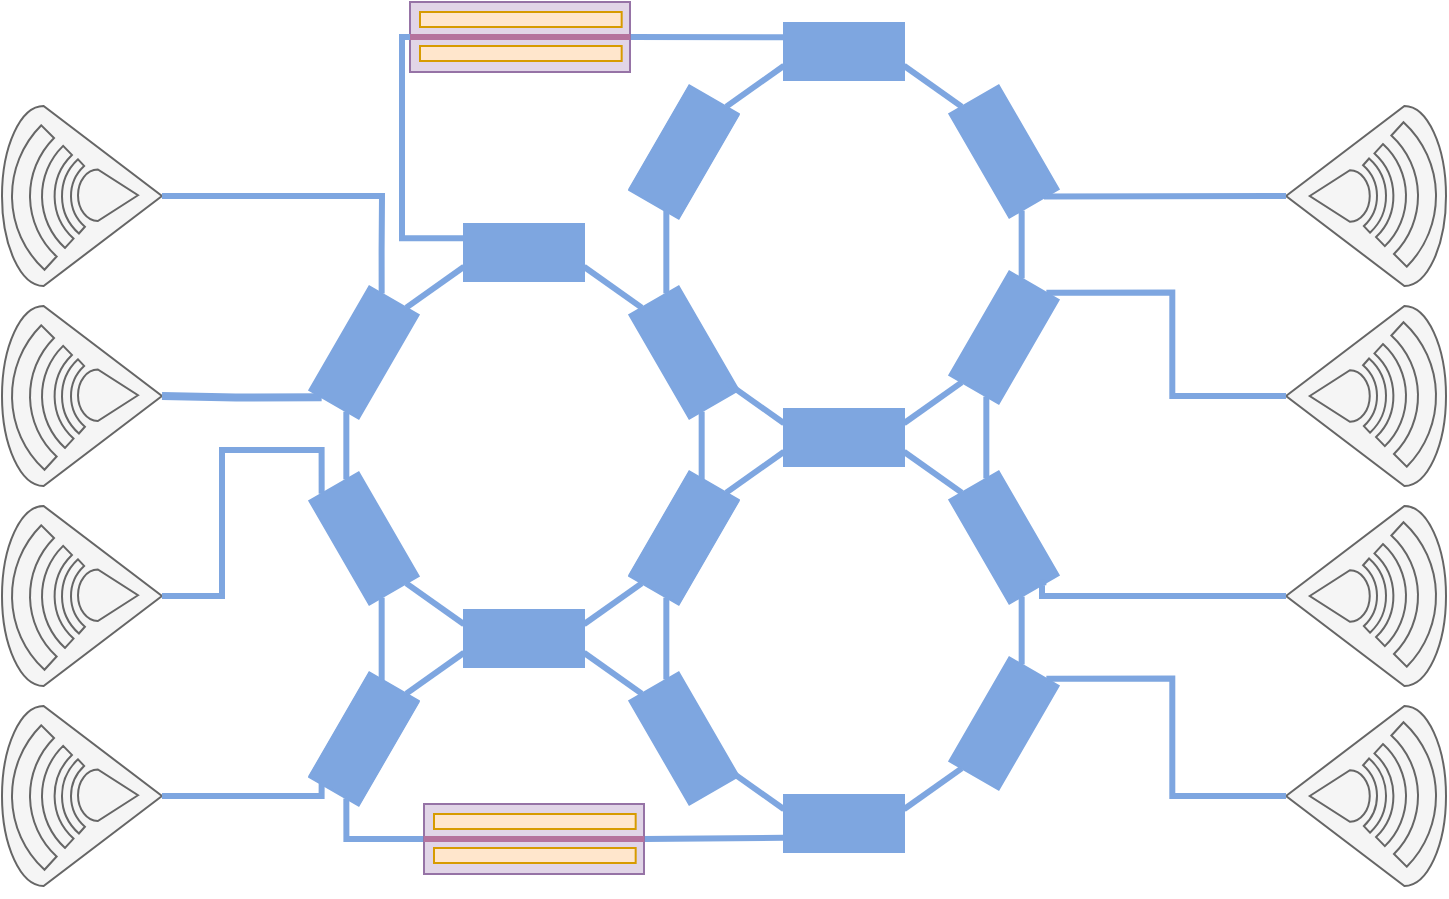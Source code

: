 <mxfile version="21.4.0" type="device">
  <diagram name="Page-1" id="7UbdBPYj06zFRQypQjeq">
    <mxGraphModel dx="1419" dy="819" grid="1" gridSize="10" guides="1" tooltips="1" connect="1" arrows="1" fold="1" page="1" pageScale="1" pageWidth="827" pageHeight="1169" math="0" shadow="0">
      <root>
        <mxCell id="0" />
        <mxCell id="1" parent="0" />
        <mxCell id="pQ2Xcmpo9Xli9fcRxPAJ-2" value="" style="group;movable=1;resizable=1;rotatable=1;deletable=1;editable=1;locked=0;connectable=1;" parent="1" vertex="1" connectable="0">
          <mxGeometry x="210" y="520" width="105" height="200" as="geometry" />
        </mxCell>
        <mxCell id="pQ2Xcmpo9Xli9fcRxPAJ-3" value="" style="verticalLabelPosition=bottom;verticalAlign=top;html=1;shape=mxgraph.basic.cone2;dx=0.5;dy=0.74;rotation=90;fillColor=#f5f5f5;fontColor=#333333;strokeColor=#666666;movable=1;resizable=1;rotatable=1;deletable=1;editable=1;locked=0;connectable=1;" parent="pQ2Xcmpo9Xli9fcRxPAJ-2" vertex="1">
          <mxGeometry x="-5" y="10" width="90" height="80" as="geometry" />
        </mxCell>
        <mxCell id="pQ2Xcmpo9Xli9fcRxPAJ-4" value="" style="verticalLabelPosition=bottom;verticalAlign=top;html=1;shape=mxgraph.basic.partConcEllipse;startAngle=0.618;endAngle=0.875;arcWidth=0.18;fillColor=#f5f5f5;fontColor=#333333;strokeColor=#666666;movable=1;resizable=1;rotatable=1;deletable=1;editable=1;locked=0;connectable=1;" parent="pQ2Xcmpo9Xli9fcRxPAJ-2" vertex="1">
          <mxGeometry x="5" width="100" height="100" as="geometry" />
        </mxCell>
        <mxCell id="pQ2Xcmpo9Xli9fcRxPAJ-5" value="" style="verticalLabelPosition=bottom;verticalAlign=top;html=1;shape=mxgraph.basic.partConcEllipse;startAngle=0.617;endAngle=0.877;arcWidth=0.18;fillColor=#f5f5f5;fontColor=#333333;strokeColor=#666666;movable=1;resizable=1;rotatable=1;deletable=1;editable=1;locked=0;connectable=1;" parent="pQ2Xcmpo9Xli9fcRxPAJ-2" vertex="1">
          <mxGeometry x="20" y="15" width="70" height="70" as="geometry" />
        </mxCell>
        <mxCell id="pQ2Xcmpo9Xli9fcRxPAJ-6" value="" style="verticalLabelPosition=bottom;verticalAlign=top;html=1;shape=mxgraph.basic.partConcEllipse;startAngle=0.615;endAngle=0.881;arcWidth=0.18;fillColor=#f5f5f5;fontColor=#333333;strokeColor=#666666;movable=1;resizable=1;rotatable=1;deletable=1;editable=1;locked=0;connectable=1;" parent="pQ2Xcmpo9Xli9fcRxPAJ-2" vertex="1">
          <mxGeometry x="30" y="25" width="50" height="50" as="geometry" />
        </mxCell>
        <mxCell id="pQ2Xcmpo9Xli9fcRxPAJ-7" value="" style="verticalLabelPosition=bottom;verticalAlign=top;html=1;shape=mxgraph.basic.cone2;dx=0.5;dy=0.67;rotation=90;fillColor=#f5f5f5;fontColor=#333333;strokeColor=#666666;movable=1;resizable=1;rotatable=1;deletable=1;editable=1;locked=0;connectable=1;" parent="pQ2Xcmpo9Xli9fcRxPAJ-2" vertex="1">
          <mxGeometry x="40.13" y="34.62" width="25.75" height="30" as="geometry" />
        </mxCell>
        <mxCell id="pQ2Xcmpo9Xli9fcRxPAJ-8" value="" style="group;movable=1;resizable=1;rotatable=1;deletable=1;editable=1;locked=0;connectable=1;" parent="pQ2Xcmpo9Xli9fcRxPAJ-2" vertex="1" connectable="0">
          <mxGeometry y="100" width="105" height="100" as="geometry" />
        </mxCell>
        <mxCell id="pQ2Xcmpo9Xli9fcRxPAJ-9" value="" style="verticalLabelPosition=bottom;verticalAlign=top;html=1;shape=mxgraph.basic.cone2;dx=0.5;dy=0.74;rotation=90;fillColor=#f5f5f5;fontColor=#333333;strokeColor=#666666;movable=1;resizable=1;rotatable=1;deletable=1;editable=1;locked=0;connectable=1;" parent="pQ2Xcmpo9Xli9fcRxPAJ-8" vertex="1">
          <mxGeometry x="-5" y="10" width="90" height="80" as="geometry" />
        </mxCell>
        <mxCell id="pQ2Xcmpo9Xli9fcRxPAJ-10" value="" style="verticalLabelPosition=bottom;verticalAlign=top;html=1;shape=mxgraph.basic.partConcEllipse;startAngle=0.618;endAngle=0.875;arcWidth=0.18;fillColor=#f5f5f5;fontColor=#333333;strokeColor=#666666;movable=1;resizable=1;rotatable=1;deletable=1;editable=1;locked=0;connectable=1;" parent="pQ2Xcmpo9Xli9fcRxPAJ-8" vertex="1">
          <mxGeometry x="5" width="100" height="100" as="geometry" />
        </mxCell>
        <mxCell id="pQ2Xcmpo9Xli9fcRxPAJ-11" value="" style="verticalLabelPosition=bottom;verticalAlign=top;html=1;shape=mxgraph.basic.partConcEllipse;startAngle=0.617;endAngle=0.877;arcWidth=0.18;fillColor=#f5f5f5;fontColor=#333333;strokeColor=#666666;movable=1;resizable=1;rotatable=1;deletable=1;editable=1;locked=0;connectable=1;" parent="pQ2Xcmpo9Xli9fcRxPAJ-8" vertex="1">
          <mxGeometry x="20" y="15" width="70" height="70" as="geometry" />
        </mxCell>
        <mxCell id="pQ2Xcmpo9Xli9fcRxPAJ-12" value="" style="verticalLabelPosition=bottom;verticalAlign=top;html=1;shape=mxgraph.basic.partConcEllipse;startAngle=0.615;endAngle=0.881;arcWidth=0.18;fillColor=#f5f5f5;fontColor=#333333;strokeColor=#666666;movable=1;resizable=1;rotatable=1;deletable=1;editable=1;locked=0;connectable=1;" parent="pQ2Xcmpo9Xli9fcRxPAJ-8" vertex="1">
          <mxGeometry x="30" y="25" width="50" height="50" as="geometry" />
        </mxCell>
        <mxCell id="pQ2Xcmpo9Xli9fcRxPAJ-13" value="" style="verticalLabelPosition=bottom;verticalAlign=top;html=1;shape=mxgraph.basic.cone2;dx=0.5;dy=0.67;rotation=90;fillColor=#f5f5f5;fontColor=#333333;strokeColor=#666666;movable=1;resizable=1;rotatable=1;deletable=1;editable=1;locked=0;connectable=1;" parent="pQ2Xcmpo9Xli9fcRxPAJ-8" vertex="1">
          <mxGeometry x="40.13" y="34.62" width="25.75" height="30" as="geometry" />
        </mxCell>
        <mxCell id="pQ2Xcmpo9Xli9fcRxPAJ-14" value="" style="group;movable=1;resizable=1;rotatable=1;deletable=1;editable=1;locked=0;connectable=1;" parent="1" vertex="1" connectable="0">
          <mxGeometry x="210" y="720" width="105" height="200" as="geometry" />
        </mxCell>
        <mxCell id="pQ2Xcmpo9Xli9fcRxPAJ-15" value="" style="verticalLabelPosition=bottom;verticalAlign=top;html=1;shape=mxgraph.basic.cone2;dx=0.5;dy=0.74;rotation=90;fillColor=#f5f5f5;fontColor=#333333;strokeColor=#666666;movable=1;resizable=1;rotatable=1;deletable=1;editable=1;locked=0;connectable=1;" parent="pQ2Xcmpo9Xli9fcRxPAJ-14" vertex="1">
          <mxGeometry x="-5" y="10" width="90" height="80" as="geometry" />
        </mxCell>
        <mxCell id="pQ2Xcmpo9Xli9fcRxPAJ-16" value="" style="verticalLabelPosition=bottom;verticalAlign=top;html=1;shape=mxgraph.basic.partConcEllipse;startAngle=0.618;endAngle=0.875;arcWidth=0.18;fillColor=#f5f5f5;fontColor=#333333;strokeColor=#666666;movable=1;resizable=1;rotatable=1;deletable=1;editable=1;locked=0;connectable=1;" parent="pQ2Xcmpo9Xli9fcRxPAJ-14" vertex="1">
          <mxGeometry x="5" width="100" height="100" as="geometry" />
        </mxCell>
        <mxCell id="pQ2Xcmpo9Xli9fcRxPAJ-17" value="" style="verticalLabelPosition=bottom;verticalAlign=top;html=1;shape=mxgraph.basic.partConcEllipse;startAngle=0.617;endAngle=0.877;arcWidth=0.18;fillColor=#f5f5f5;fontColor=#333333;strokeColor=#666666;movable=1;resizable=1;rotatable=1;deletable=1;editable=1;locked=0;connectable=1;" parent="pQ2Xcmpo9Xli9fcRxPAJ-14" vertex="1">
          <mxGeometry x="20" y="15" width="70" height="70" as="geometry" />
        </mxCell>
        <mxCell id="pQ2Xcmpo9Xli9fcRxPAJ-18" value="" style="verticalLabelPosition=bottom;verticalAlign=top;html=1;shape=mxgraph.basic.partConcEllipse;startAngle=0.615;endAngle=0.881;arcWidth=0.18;fillColor=#f5f5f5;fontColor=#333333;strokeColor=#666666;movable=1;resizable=1;rotatable=1;deletable=1;editable=1;locked=0;connectable=1;" parent="pQ2Xcmpo9Xli9fcRxPAJ-14" vertex="1">
          <mxGeometry x="30" y="25" width="50" height="50" as="geometry" />
        </mxCell>
        <mxCell id="pQ2Xcmpo9Xli9fcRxPAJ-19" value="" style="verticalLabelPosition=bottom;verticalAlign=top;html=1;shape=mxgraph.basic.cone2;dx=0.5;dy=0.67;rotation=90;fillColor=#f5f5f5;fontColor=#333333;strokeColor=#666666;movable=1;resizable=1;rotatable=1;deletable=1;editable=1;locked=0;connectable=1;" parent="pQ2Xcmpo9Xli9fcRxPAJ-14" vertex="1">
          <mxGeometry x="40.13" y="34.62" width="25.75" height="30" as="geometry" />
        </mxCell>
        <mxCell id="pQ2Xcmpo9Xli9fcRxPAJ-20" value="" style="group;movable=1;resizable=1;rotatable=1;deletable=1;editable=1;locked=0;connectable=1;" parent="pQ2Xcmpo9Xli9fcRxPAJ-14" vertex="1" connectable="0">
          <mxGeometry y="100" width="105" height="100" as="geometry" />
        </mxCell>
        <mxCell id="pQ2Xcmpo9Xli9fcRxPAJ-21" value="" style="verticalLabelPosition=bottom;verticalAlign=top;html=1;shape=mxgraph.basic.cone2;dx=0.5;dy=0.74;rotation=90;fillColor=#f5f5f5;fontColor=#333333;strokeColor=#666666;movable=1;resizable=1;rotatable=1;deletable=1;editable=1;locked=0;connectable=1;" parent="pQ2Xcmpo9Xli9fcRxPAJ-20" vertex="1">
          <mxGeometry x="-5" y="10" width="90" height="80" as="geometry" />
        </mxCell>
        <mxCell id="pQ2Xcmpo9Xli9fcRxPAJ-22" value="" style="verticalLabelPosition=bottom;verticalAlign=top;html=1;shape=mxgraph.basic.partConcEllipse;startAngle=0.618;endAngle=0.875;arcWidth=0.18;fillColor=#f5f5f5;fontColor=#333333;strokeColor=#666666;movable=1;resizable=1;rotatable=1;deletable=1;editable=1;locked=0;connectable=1;" parent="pQ2Xcmpo9Xli9fcRxPAJ-20" vertex="1">
          <mxGeometry x="5" width="100" height="100" as="geometry" />
        </mxCell>
        <mxCell id="pQ2Xcmpo9Xli9fcRxPAJ-23" value="" style="verticalLabelPosition=bottom;verticalAlign=top;html=1;shape=mxgraph.basic.partConcEllipse;startAngle=0.617;endAngle=0.877;arcWidth=0.18;fillColor=#f5f5f5;fontColor=#333333;strokeColor=#666666;movable=1;resizable=1;rotatable=1;deletable=1;editable=1;locked=0;connectable=1;" parent="pQ2Xcmpo9Xli9fcRxPAJ-20" vertex="1">
          <mxGeometry x="20" y="15" width="70" height="70" as="geometry" />
        </mxCell>
        <mxCell id="pQ2Xcmpo9Xli9fcRxPAJ-24" value="" style="verticalLabelPosition=bottom;verticalAlign=top;html=1;shape=mxgraph.basic.partConcEllipse;startAngle=0.615;endAngle=0.881;arcWidth=0.18;fillColor=#f5f5f5;fontColor=#333333;strokeColor=#666666;movable=1;resizable=1;rotatable=1;deletable=1;editable=1;locked=0;connectable=1;" parent="pQ2Xcmpo9Xli9fcRxPAJ-20" vertex="1">
          <mxGeometry x="30" y="25" width="50" height="50" as="geometry" />
        </mxCell>
        <mxCell id="pQ2Xcmpo9Xli9fcRxPAJ-25" value="" style="verticalLabelPosition=bottom;verticalAlign=top;html=1;shape=mxgraph.basic.cone2;dx=0.5;dy=0.67;rotation=90;fillColor=#f5f5f5;fontColor=#333333;strokeColor=#666666;movable=1;resizable=1;rotatable=1;deletable=1;editable=1;locked=0;connectable=1;" parent="pQ2Xcmpo9Xli9fcRxPAJ-20" vertex="1">
          <mxGeometry x="40.13" y="34.62" width="25.75" height="30" as="geometry" />
        </mxCell>
        <mxCell id="pQ2Xcmpo9Xli9fcRxPAJ-38" value="" style="group;movable=1;resizable=1;rotatable=1;deletable=1;editable=1;locked=0;connectable=1;rotation=-180;" parent="1" vertex="1" connectable="0">
          <mxGeometry x="827" y="520" width="105" height="200" as="geometry" />
        </mxCell>
        <mxCell id="pQ2Xcmpo9Xli9fcRxPAJ-39" value="" style="verticalLabelPosition=bottom;verticalAlign=top;html=1;shape=mxgraph.basic.cone2;dx=0.5;dy=0.74;rotation=-90;fillColor=#f5f5f5;fontColor=#333333;strokeColor=#666666;movable=1;resizable=1;rotatable=1;deletable=1;editable=1;locked=0;connectable=1;" parent="pQ2Xcmpo9Xli9fcRxPAJ-38" vertex="1">
          <mxGeometry x="20" y="110" width="90" height="80" as="geometry" />
        </mxCell>
        <mxCell id="pQ2Xcmpo9Xli9fcRxPAJ-40" value="" style="verticalLabelPosition=bottom;verticalAlign=top;html=1;shape=mxgraph.basic.partConcEllipse;startAngle=0.618;endAngle=0.875;arcWidth=0.18;fillColor=#f5f5f5;fontColor=#333333;strokeColor=#666666;movable=1;resizable=1;rotatable=1;deletable=1;editable=1;locked=0;connectable=1;rotation=-180;" parent="pQ2Xcmpo9Xli9fcRxPAJ-38" vertex="1">
          <mxGeometry y="100" width="100" height="100" as="geometry" />
        </mxCell>
        <mxCell id="pQ2Xcmpo9Xli9fcRxPAJ-41" value="" style="verticalLabelPosition=bottom;verticalAlign=top;html=1;shape=mxgraph.basic.partConcEllipse;startAngle=0.617;endAngle=0.877;arcWidth=0.18;fillColor=#f5f5f5;fontColor=#333333;strokeColor=#666666;movable=1;resizable=1;rotatable=1;deletable=1;editable=1;locked=0;connectable=1;rotation=-180;" parent="pQ2Xcmpo9Xli9fcRxPAJ-38" vertex="1">
          <mxGeometry x="15" y="115" width="70" height="70" as="geometry" />
        </mxCell>
        <mxCell id="pQ2Xcmpo9Xli9fcRxPAJ-42" value="" style="verticalLabelPosition=bottom;verticalAlign=top;html=1;shape=mxgraph.basic.partConcEllipse;startAngle=0.615;endAngle=0.881;arcWidth=0.18;fillColor=#f5f5f5;fontColor=#333333;strokeColor=#666666;movable=1;resizable=1;rotatable=1;deletable=1;editable=1;locked=0;connectable=1;rotation=-180;" parent="pQ2Xcmpo9Xli9fcRxPAJ-38" vertex="1">
          <mxGeometry x="25" y="125" width="50" height="50" as="geometry" />
        </mxCell>
        <mxCell id="pQ2Xcmpo9Xli9fcRxPAJ-43" value="" style="verticalLabelPosition=bottom;verticalAlign=top;html=1;shape=mxgraph.basic.cone2;dx=0.5;dy=0.67;rotation=-90;fillColor=#f5f5f5;fontColor=#333333;strokeColor=#666666;movable=1;resizable=1;rotatable=1;deletable=1;editable=1;locked=0;connectable=1;" parent="pQ2Xcmpo9Xli9fcRxPAJ-38" vertex="1">
          <mxGeometry x="39" y="135" width="25.75" height="30" as="geometry" />
        </mxCell>
        <mxCell id="pQ2Xcmpo9Xli9fcRxPAJ-44" value="" style="group;movable=1;resizable=1;rotatable=1;deletable=1;editable=1;locked=0;connectable=1;rotation=-180;" parent="pQ2Xcmpo9Xli9fcRxPAJ-38" vertex="1" connectable="0">
          <mxGeometry width="105" height="100" as="geometry" />
        </mxCell>
        <mxCell id="pQ2Xcmpo9Xli9fcRxPAJ-45" value="" style="verticalLabelPosition=bottom;verticalAlign=top;html=1;shape=mxgraph.basic.cone2;dx=0.5;dy=0.74;rotation=-90;fillColor=#f5f5f5;fontColor=#333333;strokeColor=#666666;movable=1;resizable=1;rotatable=1;deletable=1;editable=1;locked=0;connectable=1;" parent="pQ2Xcmpo9Xli9fcRxPAJ-44" vertex="1">
          <mxGeometry x="20" y="10" width="90" height="80" as="geometry" />
        </mxCell>
        <mxCell id="pQ2Xcmpo9Xli9fcRxPAJ-46" value="" style="verticalLabelPosition=bottom;verticalAlign=top;html=1;shape=mxgraph.basic.partConcEllipse;startAngle=0.618;endAngle=0.875;arcWidth=0.18;fillColor=#f5f5f5;fontColor=#333333;strokeColor=#666666;movable=1;resizable=1;rotatable=1;deletable=1;editable=1;locked=0;connectable=1;rotation=-180;" parent="pQ2Xcmpo9Xli9fcRxPAJ-44" vertex="1">
          <mxGeometry width="100" height="100" as="geometry" />
        </mxCell>
        <mxCell id="pQ2Xcmpo9Xli9fcRxPAJ-47" value="" style="verticalLabelPosition=bottom;verticalAlign=top;html=1;shape=mxgraph.basic.partConcEllipse;startAngle=0.617;endAngle=0.877;arcWidth=0.18;fillColor=#f5f5f5;fontColor=#333333;strokeColor=#666666;movable=1;resizable=1;rotatable=1;deletable=1;editable=1;locked=0;connectable=1;rotation=-180;" parent="pQ2Xcmpo9Xli9fcRxPAJ-44" vertex="1">
          <mxGeometry x="15" y="15" width="70" height="70" as="geometry" />
        </mxCell>
        <mxCell id="pQ2Xcmpo9Xli9fcRxPAJ-48" value="" style="verticalLabelPosition=bottom;verticalAlign=top;html=1;shape=mxgraph.basic.partConcEllipse;startAngle=0.615;endAngle=0.881;arcWidth=0.18;fillColor=#f5f5f5;fontColor=#333333;strokeColor=#666666;movable=1;resizable=1;rotatable=1;deletable=1;editable=1;locked=0;connectable=1;rotation=-180;" parent="pQ2Xcmpo9Xli9fcRxPAJ-44" vertex="1">
          <mxGeometry x="25" y="25" width="50" height="50" as="geometry" />
        </mxCell>
        <mxCell id="pQ2Xcmpo9Xli9fcRxPAJ-49" value="" style="verticalLabelPosition=bottom;verticalAlign=top;html=1;shape=mxgraph.basic.cone2;dx=0.5;dy=0.67;rotation=-90;fillColor=#f5f5f5;fontColor=#333333;strokeColor=#666666;movable=1;resizable=1;rotatable=1;deletable=1;editable=1;locked=0;connectable=1;" parent="pQ2Xcmpo9Xli9fcRxPAJ-44" vertex="1">
          <mxGeometry x="39" y="35" width="25.75" height="30" as="geometry" />
        </mxCell>
        <mxCell id="pQ2Xcmpo9Xli9fcRxPAJ-50" value="" style="group;movable=1;resizable=1;rotatable=1;deletable=1;editable=1;locked=0;connectable=1;rotation=-180;" parent="1" vertex="1" connectable="0">
          <mxGeometry x="827" y="720" width="105" height="200" as="geometry" />
        </mxCell>
        <mxCell id="pQ2Xcmpo9Xli9fcRxPAJ-51" value="" style="verticalLabelPosition=bottom;verticalAlign=top;html=1;shape=mxgraph.basic.cone2;dx=0.5;dy=0.74;rotation=-90;fillColor=#f5f5f5;fontColor=#333333;strokeColor=#666666;movable=1;resizable=1;rotatable=1;deletable=1;editable=1;locked=0;connectable=1;" parent="pQ2Xcmpo9Xli9fcRxPAJ-50" vertex="1">
          <mxGeometry x="20" y="110" width="90" height="80" as="geometry" />
        </mxCell>
        <mxCell id="pQ2Xcmpo9Xli9fcRxPAJ-52" value="" style="verticalLabelPosition=bottom;verticalAlign=top;html=1;shape=mxgraph.basic.partConcEllipse;startAngle=0.618;endAngle=0.875;arcWidth=0.18;fillColor=#f5f5f5;fontColor=#333333;strokeColor=#666666;movable=1;resizable=1;rotatable=1;deletable=1;editable=1;locked=0;connectable=1;rotation=-180;" parent="pQ2Xcmpo9Xli9fcRxPAJ-50" vertex="1">
          <mxGeometry y="100" width="100" height="100" as="geometry" />
        </mxCell>
        <mxCell id="pQ2Xcmpo9Xli9fcRxPAJ-53" value="" style="verticalLabelPosition=bottom;verticalAlign=top;html=1;shape=mxgraph.basic.partConcEllipse;startAngle=0.617;endAngle=0.877;arcWidth=0.18;fillColor=#f5f5f5;fontColor=#333333;strokeColor=#666666;movable=1;resizable=1;rotatable=1;deletable=1;editable=1;locked=0;connectable=1;rotation=-180;" parent="pQ2Xcmpo9Xli9fcRxPAJ-50" vertex="1">
          <mxGeometry x="15" y="115" width="70" height="70" as="geometry" />
        </mxCell>
        <mxCell id="pQ2Xcmpo9Xli9fcRxPAJ-54" value="" style="verticalLabelPosition=bottom;verticalAlign=top;html=1;shape=mxgraph.basic.partConcEllipse;startAngle=0.615;endAngle=0.881;arcWidth=0.18;fillColor=#f5f5f5;fontColor=#333333;strokeColor=#666666;movable=1;resizable=1;rotatable=1;deletable=1;editable=1;locked=0;connectable=1;rotation=-180;" parent="pQ2Xcmpo9Xli9fcRxPAJ-50" vertex="1">
          <mxGeometry x="25" y="125" width="50" height="50" as="geometry" />
        </mxCell>
        <mxCell id="pQ2Xcmpo9Xli9fcRxPAJ-55" value="" style="verticalLabelPosition=bottom;verticalAlign=top;html=1;shape=mxgraph.basic.cone2;dx=0.5;dy=0.67;rotation=-90;fillColor=#f5f5f5;fontColor=#333333;strokeColor=#666666;movable=1;resizable=1;rotatable=1;deletable=1;editable=1;locked=0;connectable=1;" parent="pQ2Xcmpo9Xli9fcRxPAJ-50" vertex="1">
          <mxGeometry x="39" y="135" width="25.75" height="30" as="geometry" />
        </mxCell>
        <mxCell id="pQ2Xcmpo9Xli9fcRxPAJ-56" value="" style="group;movable=1;resizable=1;rotatable=1;deletable=1;editable=1;locked=0;connectable=1;rotation=-180;" parent="pQ2Xcmpo9Xli9fcRxPAJ-50" vertex="1" connectable="0">
          <mxGeometry width="105" height="100" as="geometry" />
        </mxCell>
        <mxCell id="pQ2Xcmpo9Xli9fcRxPAJ-57" value="" style="verticalLabelPosition=bottom;verticalAlign=top;html=1;shape=mxgraph.basic.cone2;dx=0.5;dy=0.74;rotation=-90;fillColor=#f5f5f5;fontColor=#333333;strokeColor=#666666;movable=1;resizable=1;rotatable=1;deletable=1;editable=1;locked=0;connectable=1;" parent="pQ2Xcmpo9Xli9fcRxPAJ-56" vertex="1">
          <mxGeometry x="20" y="10" width="90" height="80" as="geometry" />
        </mxCell>
        <mxCell id="pQ2Xcmpo9Xli9fcRxPAJ-58" value="" style="verticalLabelPosition=bottom;verticalAlign=top;html=1;shape=mxgraph.basic.partConcEllipse;startAngle=0.618;endAngle=0.875;arcWidth=0.18;fillColor=#f5f5f5;fontColor=#333333;strokeColor=#666666;movable=1;resizable=1;rotatable=1;deletable=1;editable=1;locked=0;connectable=1;rotation=-180;" parent="pQ2Xcmpo9Xli9fcRxPAJ-56" vertex="1">
          <mxGeometry width="100" height="100" as="geometry" />
        </mxCell>
        <mxCell id="pQ2Xcmpo9Xli9fcRxPAJ-59" value="" style="verticalLabelPosition=bottom;verticalAlign=top;html=1;shape=mxgraph.basic.partConcEllipse;startAngle=0.617;endAngle=0.877;arcWidth=0.18;fillColor=#f5f5f5;fontColor=#333333;strokeColor=#666666;movable=1;resizable=1;rotatable=1;deletable=1;editable=1;locked=0;connectable=1;rotation=-180;" parent="pQ2Xcmpo9Xli9fcRxPAJ-56" vertex="1">
          <mxGeometry x="15" y="15" width="70" height="70" as="geometry" />
        </mxCell>
        <mxCell id="pQ2Xcmpo9Xli9fcRxPAJ-60" value="" style="verticalLabelPosition=bottom;verticalAlign=top;html=1;shape=mxgraph.basic.partConcEllipse;startAngle=0.615;endAngle=0.881;arcWidth=0.18;fillColor=#f5f5f5;fontColor=#333333;strokeColor=#666666;movable=1;resizable=1;rotatable=1;deletable=1;editable=1;locked=0;connectable=1;rotation=-180;" parent="pQ2Xcmpo9Xli9fcRxPAJ-56" vertex="1">
          <mxGeometry x="25" y="25" width="50" height="50" as="geometry" />
        </mxCell>
        <mxCell id="pQ2Xcmpo9Xli9fcRxPAJ-61" value="" style="verticalLabelPosition=bottom;verticalAlign=top;html=1;shape=mxgraph.basic.cone2;dx=0.5;dy=0.67;rotation=-90;fillColor=#f5f5f5;fontColor=#333333;strokeColor=#666666;movable=1;resizable=1;rotatable=1;deletable=1;editable=1;locked=0;connectable=1;" parent="pQ2Xcmpo9Xli9fcRxPAJ-56" vertex="1">
          <mxGeometry x="39" y="35" width="25.75" height="30" as="geometry" />
        </mxCell>
        <mxCell id="OwuYxfIfj9mXfRf48xYH-14" style="edgeStyle=none;shape=connector;rounded=0;orthogonalLoop=1;jettySize=auto;html=1;exitX=1;exitY=0.75;exitDx=0;exitDy=0;entryX=1;entryY=0.25;entryDx=0;entryDy=0;labelBackgroundColor=default;strokeColor=#7EA6E0;strokeWidth=3;fontFamily=Helvetica;fontSize=11;fontColor=default;endArrow=none;endFill=0;" parent="1" source="pQ2Xcmpo9Xli9fcRxPAJ-62" target="OwuYxfIfj9mXfRf48xYH-2" edge="1">
          <mxGeometry relative="1" as="geometry" />
        </mxCell>
        <mxCell id="pQ2Xcmpo9Xli9fcRxPAJ-62" value="" style="rounded=0;whiteSpace=wrap;html=1;fillColor=#7EA6E0;strokeColor=#7EA6E0;movable=1;resizable=1;rotatable=1;deletable=1;editable=1;locked=0;connectable=1;rotation=60;" parent="1" vertex="1">
          <mxGeometry x="521" y="634" width="60" height="28.5" as="geometry" />
        </mxCell>
        <mxCell id="OwuYxfIfj9mXfRf48xYH-12" style="edgeStyle=none;shape=connector;rounded=0;orthogonalLoop=1;jettySize=auto;html=1;exitX=1;exitY=0.25;exitDx=0;exitDy=0;entryX=0;entryY=0.25;entryDx=0;entryDy=0;labelBackgroundColor=default;strokeColor=#7EA6E0;strokeWidth=3;fontFamily=Helvetica;fontSize=11;fontColor=default;endArrow=none;endFill=0;" parent="1" source="OwuYxfIfj9mXfRf48xYH-1" target="OwuYxfIfj9mXfRf48xYH-4" edge="1">
          <mxGeometry relative="1" as="geometry" />
        </mxCell>
        <mxCell id="OwuYxfIfj9mXfRf48xYH-70" style="edgeStyle=orthogonalEdgeStyle;shape=connector;rounded=0;orthogonalLoop=1;jettySize=auto;html=1;exitX=0;exitY=0.75;exitDx=0;exitDy=0;entryX=0;entryY=0;entryDx=45;entryDy=0;entryPerimeter=0;labelBackgroundColor=default;strokeColor=#7EA6E0;strokeWidth=3;fontFamily=Helvetica;fontSize=11;fontColor=default;endArrow=none;endFill=0;" parent="1" source="OwuYxfIfj9mXfRf48xYH-1" target="pQ2Xcmpo9Xli9fcRxPAJ-15" edge="1">
          <mxGeometry relative="1" as="geometry">
            <Array as="points">
              <mxPoint x="320" y="697" />
              <mxPoint x="320" y="770" />
            </Array>
          </mxGeometry>
        </mxCell>
        <mxCell id="OwuYxfIfj9mXfRf48xYH-1" value="" style="rounded=0;whiteSpace=wrap;html=1;fillColor=#7EA6E0;strokeColor=#7EA6E0;movable=1;resizable=1;rotatable=1;deletable=1;editable=1;locked=0;connectable=1;rotation=60;" parent="1" vertex="1">
          <mxGeometry x="361" y="727" width="60" height="28.5" as="geometry" />
        </mxCell>
        <mxCell id="OwuYxfIfj9mXfRf48xYH-13" style="edgeStyle=none;shape=connector;rounded=0;orthogonalLoop=1;jettySize=auto;html=1;exitX=0;exitY=0.25;exitDx=0;exitDy=0;entryX=1;entryY=0.25;entryDx=0;entryDy=0;labelBackgroundColor=default;strokeColor=#7EA6E0;strokeWidth=3;fontFamily=Helvetica;fontSize=11;fontColor=default;endArrow=none;endFill=0;" parent="1" source="OwuYxfIfj9mXfRf48xYH-2" target="OwuYxfIfj9mXfRf48xYH-4" edge="1">
          <mxGeometry relative="1" as="geometry" />
        </mxCell>
        <mxCell id="OwuYxfIfj9mXfRf48xYH-2" value="" style="rounded=0;whiteSpace=wrap;html=1;fillColor=#7EA6E0;strokeColor=#7EA6E0;movable=1;resizable=1;rotatable=1;deletable=1;editable=1;locked=0;connectable=1;rotation=-60;" parent="1" vertex="1">
          <mxGeometry x="521" y="727" width="60" height="28.5" as="geometry" />
        </mxCell>
        <mxCell id="OwuYxfIfj9mXfRf48xYH-8" style="rounded=0;orthogonalLoop=1;jettySize=auto;html=1;exitX=0;exitY=0.75;exitDx=0;exitDy=0;entryX=1;entryY=0.75;entryDx=0;entryDy=0;strokeColor=#7EA6E0;strokeWidth=3;endArrow=none;endFill=0;" parent="1" source="OwuYxfIfj9mXfRf48xYH-3" target="OwuYxfIfj9mXfRf48xYH-7" edge="1">
          <mxGeometry relative="1" as="geometry" />
        </mxCell>
        <mxCell id="OwuYxfIfj9mXfRf48xYH-10" style="edgeStyle=none;shape=connector;rounded=0;orthogonalLoop=1;jettySize=auto;html=1;exitX=1;exitY=0.75;exitDx=0;exitDy=0;entryX=0;entryY=0.75;entryDx=0;entryDy=0;labelBackgroundColor=default;strokeColor=#7EA6E0;strokeWidth=3;fontFamily=Helvetica;fontSize=11;fontColor=default;endArrow=none;endFill=0;" parent="1" source="OwuYxfIfj9mXfRf48xYH-3" target="pQ2Xcmpo9Xli9fcRxPAJ-62" edge="1">
          <mxGeometry relative="1" as="geometry" />
        </mxCell>
        <mxCell id="OwuYxfIfj9mXfRf48xYH-3" value="" style="rounded=0;whiteSpace=wrap;html=1;fillColor=#7EA6E0;strokeColor=#7EA6E0;movable=1;resizable=1;rotatable=1;deletable=1;editable=1;locked=0;connectable=1;rotation=0;" parent="1" vertex="1">
          <mxGeometry x="441" y="584" width="60" height="28.5" as="geometry" />
        </mxCell>
        <mxCell id="OwuYxfIfj9mXfRf48xYH-4" value="" style="rounded=0;whiteSpace=wrap;html=1;fillColor=#7EA6E0;strokeColor=#7EA6E0;movable=1;resizable=1;rotatable=1;deletable=1;editable=1;locked=0;connectable=1;rotation=0;" parent="1" vertex="1">
          <mxGeometry x="441" y="777" width="60" height="28.5" as="geometry" />
        </mxCell>
        <mxCell id="OwuYxfIfj9mXfRf48xYH-11" style="edgeStyle=none;shape=connector;rounded=0;orthogonalLoop=1;jettySize=auto;html=1;exitX=0;exitY=0.75;exitDx=0;exitDy=0;entryX=0;entryY=0.25;entryDx=0;entryDy=0;labelBackgroundColor=default;strokeColor=#7EA6E0;strokeWidth=3;fontFamily=Helvetica;fontSize=11;fontColor=default;endArrow=none;endFill=0;" parent="1" source="OwuYxfIfj9mXfRf48xYH-7" target="OwuYxfIfj9mXfRf48xYH-1" edge="1">
          <mxGeometry relative="1" as="geometry" />
        </mxCell>
        <mxCell id="OwuYxfIfj9mXfRf48xYH-69" style="edgeStyle=orthogonalEdgeStyle;shape=connector;rounded=0;orthogonalLoop=1;jettySize=auto;html=1;exitX=1;exitY=0.25;exitDx=0;exitDy=0;entryX=0;entryY=0;entryDx=45;entryDy=0;entryPerimeter=0;labelBackgroundColor=default;strokeColor=#7EA6E0;strokeWidth=3;fontFamily=Helvetica;fontSize=11;fontColor=default;endArrow=none;endFill=0;" parent="1" source="OwuYxfIfj9mXfRf48xYH-7" target="pQ2Xcmpo9Xli9fcRxPAJ-3" edge="1">
          <mxGeometry relative="1" as="geometry">
            <Array as="points">
              <mxPoint x="400" y="597" />
              <mxPoint x="400" y="570" />
            </Array>
          </mxGeometry>
        </mxCell>
        <mxCell id="4OkYTni_PqpVls7OWQB5-1" style="edgeStyle=orthogonalEdgeStyle;rounded=0;orthogonalLoop=1;jettySize=auto;html=1;exitX=0;exitY=0.25;exitDx=0;exitDy=0;entryX=0;entryY=0;entryDx=45;entryDy=0;entryPerimeter=0;strokeWidth=4;strokeColor=#7EA6E0;endArrow=none;endFill=0;" edge="1" parent="1" source="OwuYxfIfj9mXfRf48xYH-7" target="pQ2Xcmpo9Xli9fcRxPAJ-9">
          <mxGeometry relative="1" as="geometry" />
        </mxCell>
        <mxCell id="OwuYxfIfj9mXfRf48xYH-7" value="" style="rounded=0;whiteSpace=wrap;html=1;fillColor=#7EA6E0;strokeColor=#7EA6E0;movable=1;resizable=1;rotatable=1;deletable=1;editable=1;locked=0;connectable=1;rotation=-60;" parent="1" vertex="1">
          <mxGeometry x="361" y="634" width="60" height="28.5" as="geometry" />
        </mxCell>
        <mxCell id="OwuYxfIfj9mXfRf48xYH-24" style="edgeStyle=none;shape=connector;rounded=0;orthogonalLoop=1;jettySize=auto;html=1;exitX=1;exitY=0.75;exitDx=0;exitDy=0;entryX=1;entryY=0.25;entryDx=0;entryDy=0;labelBackgroundColor=default;strokeColor=#7EA6E0;strokeWidth=3;fontFamily=Helvetica;fontSize=11;fontColor=default;endArrow=none;endFill=0;" parent="1" source="OwuYxfIfj9mXfRf48xYH-25" target="OwuYxfIfj9mXfRf48xYH-29" edge="1">
          <mxGeometry relative="1" as="geometry" />
        </mxCell>
        <mxCell id="OwuYxfIfj9mXfRf48xYH-25" value="" style="rounded=0;whiteSpace=wrap;html=1;fillColor=#7EA6E0;strokeColor=#7EA6E0;movable=1;resizable=1;rotatable=1;deletable=1;editable=1;locked=0;connectable=1;rotation=60;" parent="1" vertex="1">
          <mxGeometry x="681" y="726.5" width="60" height="28.5" as="geometry" />
        </mxCell>
        <mxCell id="OwuYxfIfj9mXfRf48xYH-26" style="edgeStyle=none;shape=connector;rounded=0;orthogonalLoop=1;jettySize=auto;html=1;exitX=1;exitY=0.25;exitDx=0;exitDy=0;entryX=0;entryY=0.25;entryDx=0;entryDy=0;labelBackgroundColor=default;strokeColor=#7EA6E0;strokeWidth=3;fontFamily=Helvetica;fontSize=11;fontColor=default;endArrow=none;endFill=0;" parent="1" target="OwuYxfIfj9mXfRf48xYH-33" edge="1">
          <mxGeometry relative="1" as="geometry">
            <mxPoint x="572.17" y="856.168" as="sourcePoint" />
          </mxGeometry>
        </mxCell>
        <mxCell id="OwuYxfIfj9mXfRf48xYH-28" style="edgeStyle=none;shape=connector;rounded=0;orthogonalLoop=1;jettySize=auto;html=1;exitX=0;exitY=0.25;exitDx=0;exitDy=0;entryX=1;entryY=0.25;entryDx=0;entryDy=0;labelBackgroundColor=default;strokeColor=#7EA6E0;strokeWidth=3;fontFamily=Helvetica;fontSize=11;fontColor=default;endArrow=none;endFill=0;" parent="1" source="OwuYxfIfj9mXfRf48xYH-29" target="OwuYxfIfj9mXfRf48xYH-33" edge="1">
          <mxGeometry relative="1" as="geometry" />
        </mxCell>
        <mxCell id="OwuYxfIfj9mXfRf48xYH-29" value="" style="rounded=0;whiteSpace=wrap;html=1;fillColor=#7EA6E0;strokeColor=#7EA6E0;movable=1;resizable=1;rotatable=1;deletable=1;editable=1;locked=0;connectable=1;rotation=-60;" parent="1" vertex="1">
          <mxGeometry x="681" y="819.5" width="60" height="28.5" as="geometry" />
        </mxCell>
        <mxCell id="OwuYxfIfj9mXfRf48xYH-30" style="rounded=0;orthogonalLoop=1;jettySize=auto;html=1;exitX=0;exitY=0.75;exitDx=0;exitDy=0;entryX=1;entryY=0.75;entryDx=0;entryDy=0;strokeColor=#7EA6E0;strokeWidth=3;endArrow=none;endFill=0;" parent="1" source="OwuYxfIfj9mXfRf48xYH-32" target="OwuYxfIfj9mXfRf48xYH-35" edge="1">
          <mxGeometry relative="1" as="geometry" />
        </mxCell>
        <mxCell id="OwuYxfIfj9mXfRf48xYH-31" style="edgeStyle=none;shape=connector;rounded=0;orthogonalLoop=1;jettySize=auto;html=1;exitX=1;exitY=0.75;exitDx=0;exitDy=0;entryX=0;entryY=0.75;entryDx=0;entryDy=0;labelBackgroundColor=default;strokeColor=#7EA6E0;strokeWidth=3;fontFamily=Helvetica;fontSize=11;fontColor=default;endArrow=none;endFill=0;" parent="1" source="OwuYxfIfj9mXfRf48xYH-32" target="OwuYxfIfj9mXfRf48xYH-25" edge="1">
          <mxGeometry relative="1" as="geometry" />
        </mxCell>
        <mxCell id="OwuYxfIfj9mXfRf48xYH-32" value="" style="rounded=0;whiteSpace=wrap;html=1;fillColor=#7EA6E0;strokeColor=#7EA6E0;movable=1;resizable=1;rotatable=1;deletable=1;editable=1;locked=0;connectable=1;rotation=0;" parent="1" vertex="1">
          <mxGeometry x="601" y="676.5" width="60" height="28.5" as="geometry" />
        </mxCell>
        <mxCell id="OwuYxfIfj9mXfRf48xYH-80" style="edgeStyle=none;shape=connector;rounded=0;orthogonalLoop=1;jettySize=auto;html=1;exitX=0;exitY=0.75;exitDx=0;exitDy=0;entryX=1;entryY=0.5;entryDx=0;entryDy=0;labelBackgroundColor=default;strokeColor=#7EA6E0;strokeWidth=3;fontFamily=Helvetica;fontSize=11;fontColor=default;endArrow=none;endFill=0;" parent="1" source="OwuYxfIfj9mXfRf48xYH-33" target="OwuYxfIfj9mXfRf48xYH-74" edge="1">
          <mxGeometry relative="1" as="geometry" />
        </mxCell>
        <mxCell id="OwuYxfIfj9mXfRf48xYH-33" value="" style="rounded=0;whiteSpace=wrap;html=1;fillColor=#7EA6E0;strokeColor=#7EA6E0;movable=1;resizable=1;rotatable=1;deletable=1;editable=1;locked=0;connectable=1;rotation=0;" parent="1" vertex="1">
          <mxGeometry x="601" y="869.5" width="60" height="28.5" as="geometry" />
        </mxCell>
        <mxCell id="OwuYxfIfj9mXfRf48xYH-35" value="" style="rounded=0;whiteSpace=wrap;html=1;fillColor=#7EA6E0;strokeColor=#7EA6E0;movable=1;resizable=1;rotatable=1;deletable=1;editable=1;locked=0;connectable=1;rotation=-60;" parent="1" vertex="1">
          <mxGeometry x="521" y="726.5" width="60" height="28.5" as="geometry" />
        </mxCell>
        <mxCell id="OwuYxfIfj9mXfRf48xYH-36" style="edgeStyle=none;shape=connector;rounded=0;orthogonalLoop=1;jettySize=auto;html=1;exitX=1;exitY=0.75;exitDx=0;exitDy=0;entryX=1;entryY=0.25;entryDx=0;entryDy=0;labelBackgroundColor=default;strokeColor=#7EA6E0;strokeWidth=3;fontFamily=Helvetica;fontSize=11;fontColor=default;endArrow=none;endFill=0;" parent="1" source="OwuYxfIfj9mXfRf48xYH-1" target="OwuYxfIfj9mXfRf48xYH-37" edge="1">
          <mxGeometry relative="1" as="geometry">
            <mxPoint x="400" y="778.5" as="sourcePoint" />
          </mxGeometry>
        </mxCell>
        <mxCell id="OwuYxfIfj9mXfRf48xYH-81" style="edgeStyle=orthogonalEdgeStyle;shape=connector;rounded=0;orthogonalLoop=1;jettySize=auto;html=1;exitX=0;exitY=0.75;exitDx=0;exitDy=0;entryX=0;entryY=0.5;entryDx=0;entryDy=0;labelBackgroundColor=default;strokeColor=#7EA6E0;strokeWidth=3;fontFamily=Helvetica;fontSize=11;fontColor=default;endArrow=none;endFill=0;" parent="1" source="OwuYxfIfj9mXfRf48xYH-37" target="OwuYxfIfj9mXfRf48xYH-74" edge="1">
          <mxGeometry relative="1" as="geometry">
            <Array as="points">
              <mxPoint x="382" y="892" />
            </Array>
          </mxGeometry>
        </mxCell>
        <mxCell id="OwuYxfIfj9mXfRf48xYH-37" value="" style="rounded=0;whiteSpace=wrap;html=1;fillColor=#7EA6E0;strokeColor=#7EA6E0;movable=1;resizable=1;rotatable=1;deletable=1;editable=1;locked=0;connectable=1;rotation=-60;" parent="1" vertex="1">
          <mxGeometry x="361" y="827.5" width="60" height="28.5" as="geometry" />
        </mxCell>
        <mxCell id="OwuYxfIfj9mXfRf48xYH-50" style="edgeStyle=none;shape=connector;rounded=0;orthogonalLoop=1;jettySize=auto;html=1;exitX=0;exitY=0.25;exitDx=0;exitDy=0;entryX=0;entryY=0.75;entryDx=0;entryDy=0;labelBackgroundColor=default;strokeColor=#7EA6E0;strokeWidth=3;fontFamily=Helvetica;fontSize=11;fontColor=default;endArrow=none;endFill=0;" parent="1" source="OwuYxfIfj9mXfRf48xYH-39" target="OwuYxfIfj9mXfRf48xYH-2" edge="1">
          <mxGeometry relative="1" as="geometry" />
        </mxCell>
        <mxCell id="OwuYxfIfj9mXfRf48xYH-39" value="" style="rounded=0;whiteSpace=wrap;html=1;fillColor=#7EA6E0;strokeColor=#7EA6E0;movable=1;resizable=1;rotatable=1;deletable=1;editable=1;locked=0;connectable=1;rotation=60;" parent="1" vertex="1">
          <mxGeometry x="521" y="827" width="60" height="28.5" as="geometry" />
        </mxCell>
        <mxCell id="OwuYxfIfj9mXfRf48xYH-44" style="rounded=0;orthogonalLoop=1;jettySize=auto;html=1;exitX=0;exitY=0.75;exitDx=0;exitDy=0;entryX=1;entryY=0.75;entryDx=0;entryDy=0;strokeColor=#7EA6E0;strokeWidth=3;endArrow=none;endFill=0;" parent="1" source="OwuYxfIfj9mXfRf48xYH-46" target="OwuYxfIfj9mXfRf48xYH-49" edge="1">
          <mxGeometry relative="1" as="geometry" />
        </mxCell>
        <mxCell id="OwuYxfIfj9mXfRf48xYH-45" style="edgeStyle=none;shape=connector;rounded=0;orthogonalLoop=1;jettySize=auto;html=1;exitX=1;exitY=0.75;exitDx=0;exitDy=0;entryX=0;entryY=0.75;entryDx=0;entryDy=0;labelBackgroundColor=default;strokeColor=#7EA6E0;strokeWidth=3;fontFamily=Helvetica;fontSize=11;fontColor=default;endArrow=none;endFill=0;" parent="1" source="OwuYxfIfj9mXfRf48xYH-46" target="OwuYxfIfj9mXfRf48xYH-39" edge="1">
          <mxGeometry relative="1" as="geometry" />
        </mxCell>
        <mxCell id="OwuYxfIfj9mXfRf48xYH-46" value="" style="rounded=0;whiteSpace=wrap;html=1;fillColor=#7EA6E0;strokeColor=#7EA6E0;movable=1;resizable=1;rotatable=1;deletable=1;editable=1;locked=0;connectable=1;rotation=0;" parent="1" vertex="1">
          <mxGeometry x="441" y="777" width="60" height="28.5" as="geometry" />
        </mxCell>
        <mxCell id="OwuYxfIfj9mXfRf48xYH-67" style="edgeStyle=orthogonalEdgeStyle;shape=connector;rounded=0;orthogonalLoop=1;jettySize=auto;html=1;exitX=0;exitY=0.25;exitDx=0;exitDy=0;entryX=0;entryY=0;entryDx=45;entryDy=0;entryPerimeter=0;labelBackgroundColor=default;strokeColor=#7EA6E0;strokeWidth=3;fontFamily=Helvetica;fontSize=11;fontColor=default;endArrow=none;endFill=0;" parent="1" source="OwuYxfIfj9mXfRf48xYH-49" target="pQ2Xcmpo9Xli9fcRxPAJ-21" edge="1">
          <mxGeometry relative="1" as="geometry">
            <Array as="points">
              <mxPoint x="369" y="870" />
            </Array>
          </mxGeometry>
        </mxCell>
        <mxCell id="OwuYxfIfj9mXfRf48xYH-49" value="" style="rounded=0;whiteSpace=wrap;html=1;fillColor=#7EA6E0;strokeColor=#7EA6E0;movable=1;resizable=1;rotatable=1;deletable=1;editable=1;locked=0;connectable=1;rotation=-60;" parent="1" vertex="1">
          <mxGeometry x="361" y="827" width="60" height="28.5" as="geometry" />
        </mxCell>
        <mxCell id="OwuYxfIfj9mXfRf48xYH-52" value="" style="rounded=0;whiteSpace=wrap;html=1;fillColor=#7EA6E0;strokeColor=#7EA6E0;movable=1;resizable=1;rotatable=1;deletable=1;editable=1;locked=0;connectable=1;rotation=-60;" parent="1" vertex="1">
          <mxGeometry x="521" y="534" width="60" height="28.5" as="geometry" />
        </mxCell>
        <mxCell id="OwuYxfIfj9mXfRf48xYH-53" style="edgeStyle=none;shape=connector;rounded=0;orthogonalLoop=1;jettySize=auto;html=1;exitX=1;exitY=0.75;exitDx=0;exitDy=0;entryX=1;entryY=0.25;entryDx=0;entryDy=0;labelBackgroundColor=default;strokeColor=#7EA6E0;strokeWidth=3;fontFamily=Helvetica;fontSize=11;fontColor=default;endArrow=none;endFill=0;" parent="1" source="OwuYxfIfj9mXfRf48xYH-54" target="OwuYxfIfj9mXfRf48xYH-58" edge="1">
          <mxGeometry relative="1" as="geometry" />
        </mxCell>
        <mxCell id="OwuYxfIfj9mXfRf48xYH-65" style="edgeStyle=orthogonalEdgeStyle;shape=connector;rounded=0;orthogonalLoop=1;jettySize=auto;html=1;exitX=1;exitY=0.25;exitDx=0;exitDy=0;entryX=0;entryY=0;entryDx=45;entryDy=0;entryPerimeter=0;labelBackgroundColor=default;strokeColor=#7EA6E0;strokeWidth=3;fontFamily=Helvetica;fontSize=11;fontColor=default;endArrow=none;endFill=0;" parent="1" source="OwuYxfIfj9mXfRf48xYH-54" target="pQ2Xcmpo9Xli9fcRxPAJ-45" edge="1">
          <mxGeometry relative="1" as="geometry">
            <Array as="points">
              <mxPoint x="731" y="570" />
            </Array>
          </mxGeometry>
        </mxCell>
        <mxCell id="OwuYxfIfj9mXfRf48xYH-54" value="" style="rounded=0;whiteSpace=wrap;html=1;fillColor=#7EA6E0;strokeColor=#7EA6E0;movable=1;resizable=1;rotatable=1;deletable=1;editable=1;locked=0;connectable=1;rotation=60;" parent="1" vertex="1">
          <mxGeometry x="681" y="533.5" width="60" height="28.5" as="geometry" />
        </mxCell>
        <mxCell id="OwuYxfIfj9mXfRf48xYH-55" style="edgeStyle=none;shape=connector;rounded=0;orthogonalLoop=1;jettySize=auto;html=1;exitX=1;exitY=0.25;exitDx=0;exitDy=0;entryX=0;entryY=0.25;entryDx=0;entryDy=0;labelBackgroundColor=default;strokeColor=#7EA6E0;strokeWidth=3;fontFamily=Helvetica;fontSize=11;fontColor=default;endArrow=none;endFill=0;" parent="1" target="OwuYxfIfj9mXfRf48xYH-62" edge="1">
          <mxGeometry relative="1" as="geometry">
            <mxPoint x="572.17" y="663.168" as="sourcePoint" />
          </mxGeometry>
        </mxCell>
        <mxCell id="OwuYxfIfj9mXfRf48xYH-57" style="edgeStyle=none;shape=connector;rounded=0;orthogonalLoop=1;jettySize=auto;html=1;exitX=0;exitY=0.25;exitDx=0;exitDy=0;entryX=1;entryY=0.25;entryDx=0;entryDy=0;labelBackgroundColor=default;strokeColor=#7EA6E0;strokeWidth=3;fontFamily=Helvetica;fontSize=11;fontColor=default;endArrow=none;endFill=0;" parent="1" source="OwuYxfIfj9mXfRf48xYH-58" target="OwuYxfIfj9mXfRf48xYH-62" edge="1">
          <mxGeometry relative="1" as="geometry" />
        </mxCell>
        <mxCell id="OwuYxfIfj9mXfRf48xYH-90" style="edgeStyle=none;shape=connector;rounded=0;orthogonalLoop=1;jettySize=auto;html=1;exitX=0;exitY=0.75;exitDx=0;exitDy=0;entryX=0;entryY=0.25;entryDx=0;entryDy=0;labelBackgroundColor=default;strokeColor=#7EA6E0;strokeWidth=3;fontFamily=Helvetica;fontSize=11;fontColor=default;endArrow=none;endFill=0;" parent="1" source="OwuYxfIfj9mXfRf48xYH-58" target="OwuYxfIfj9mXfRf48xYH-25" edge="1">
          <mxGeometry relative="1" as="geometry" />
        </mxCell>
        <mxCell id="OwuYxfIfj9mXfRf48xYH-91" style="edgeStyle=orthogonalEdgeStyle;shape=connector;rounded=0;orthogonalLoop=1;jettySize=auto;html=1;exitX=1;exitY=0.75;exitDx=0;exitDy=0;entryX=0;entryY=0;entryDx=45;entryDy=0;entryPerimeter=0;labelBackgroundColor=default;strokeColor=#7EA6E0;strokeWidth=3;fontFamily=Helvetica;fontSize=11;fontColor=default;endArrow=none;endFill=0;" parent="1" source="OwuYxfIfj9mXfRf48xYH-58" target="pQ2Xcmpo9Xli9fcRxPAJ-39" edge="1">
          <mxGeometry relative="1" as="geometry" />
        </mxCell>
        <mxCell id="OwuYxfIfj9mXfRf48xYH-58" value="" style="rounded=0;whiteSpace=wrap;html=1;fillColor=#7EA6E0;strokeColor=#7EA6E0;movable=1;resizable=1;rotatable=1;deletable=1;editable=1;locked=0;connectable=1;rotation=-60;" parent="1" vertex="1">
          <mxGeometry x="681" y="626.5" width="60" height="28.5" as="geometry" />
        </mxCell>
        <mxCell id="OwuYxfIfj9mXfRf48xYH-59" style="rounded=0;orthogonalLoop=1;jettySize=auto;html=1;exitX=0;exitY=0.75;exitDx=0;exitDy=0;entryX=1;entryY=0.75;entryDx=0;entryDy=0;strokeColor=#7EA6E0;strokeWidth=3;endArrow=none;endFill=0;" parent="1" source="OwuYxfIfj9mXfRf48xYH-61" target="OwuYxfIfj9mXfRf48xYH-64" edge="1">
          <mxGeometry relative="1" as="geometry" />
        </mxCell>
        <mxCell id="OwuYxfIfj9mXfRf48xYH-60" style="edgeStyle=none;shape=connector;rounded=0;orthogonalLoop=1;jettySize=auto;html=1;exitX=1;exitY=0.75;exitDx=0;exitDy=0;entryX=0;entryY=0.75;entryDx=0;entryDy=0;labelBackgroundColor=default;strokeColor=#7EA6E0;strokeWidth=3;fontFamily=Helvetica;fontSize=11;fontColor=default;endArrow=none;endFill=0;" parent="1" source="OwuYxfIfj9mXfRf48xYH-61" target="OwuYxfIfj9mXfRf48xYH-54" edge="1">
          <mxGeometry relative="1" as="geometry" />
        </mxCell>
        <mxCell id="OwuYxfIfj9mXfRf48xYH-92" style="edgeStyle=none;shape=connector;rounded=0;orthogonalLoop=1;jettySize=auto;html=1;exitX=0;exitY=0.25;exitDx=0;exitDy=0;entryX=1;entryY=0.5;entryDx=0;entryDy=0;labelBackgroundColor=default;strokeColor=#7EA6E0;strokeWidth=3;fontFamily=Helvetica;fontSize=11;fontColor=default;endArrow=none;endFill=0;" parent="1" source="OwuYxfIfj9mXfRf48xYH-61" target="OwuYxfIfj9mXfRf48xYH-83" edge="1">
          <mxGeometry relative="1" as="geometry" />
        </mxCell>
        <mxCell id="OwuYxfIfj9mXfRf48xYH-61" value="" style="rounded=0;whiteSpace=wrap;html=1;fillColor=#7EA6E0;strokeColor=#7EA6E0;movable=1;resizable=1;rotatable=1;deletable=1;editable=1;locked=0;connectable=1;rotation=0;" parent="1" vertex="1">
          <mxGeometry x="601" y="483.5" width="60" height="28.5" as="geometry" />
        </mxCell>
        <mxCell id="OwuYxfIfj9mXfRf48xYH-62" value="" style="rounded=0;whiteSpace=wrap;html=1;fillColor=#7EA6E0;strokeColor=#7EA6E0;movable=1;resizable=1;rotatable=1;deletable=1;editable=1;locked=0;connectable=1;rotation=0;" parent="1" vertex="1">
          <mxGeometry x="601" y="676.5" width="60" height="28.5" as="geometry" />
        </mxCell>
        <mxCell id="OwuYxfIfj9mXfRf48xYH-63" style="edgeStyle=none;shape=connector;rounded=0;orthogonalLoop=1;jettySize=auto;html=1;exitX=0;exitY=0.75;exitDx=0;exitDy=0;entryX=0;entryY=0.25;entryDx=0;entryDy=0;labelBackgroundColor=default;strokeColor=#7EA6E0;strokeWidth=3;fontFamily=Helvetica;fontSize=11;fontColor=default;endArrow=none;endFill=0;" parent="1" source="OwuYxfIfj9mXfRf48xYH-64" target="pQ2Xcmpo9Xli9fcRxPAJ-62" edge="1">
          <mxGeometry relative="1" as="geometry">
            <mxPoint x="542.17" y="611.207" as="targetPoint" />
          </mxGeometry>
        </mxCell>
        <mxCell id="OwuYxfIfj9mXfRf48xYH-64" value="" style="rounded=0;whiteSpace=wrap;html=1;fillColor=#7EA6E0;strokeColor=#7EA6E0;movable=1;resizable=1;rotatable=1;deletable=1;editable=1;locked=0;connectable=1;rotation=-60;" parent="1" vertex="1">
          <mxGeometry x="521" y="533.5" width="60" height="28.5" as="geometry" />
        </mxCell>
        <mxCell id="OwuYxfIfj9mXfRf48xYH-71" style="edgeStyle=orthogonalEdgeStyle;shape=connector;rounded=0;orthogonalLoop=1;jettySize=auto;html=1;exitX=0;exitY=0;exitDx=45;exitDy=0;exitPerimeter=0;entryX=1;entryY=0.25;entryDx=0;entryDy=0;labelBackgroundColor=default;strokeColor=#7EA6E0;strokeWidth=3;fontFamily=Helvetica;fontSize=11;fontColor=default;endArrow=none;endFill=0;" parent="1" source="pQ2Xcmpo9Xli9fcRxPAJ-57" target="OwuYxfIfj9mXfRf48xYH-25" edge="1">
          <mxGeometry relative="1" as="geometry">
            <Array as="points">
              <mxPoint x="730" y="770" />
            </Array>
          </mxGeometry>
        </mxCell>
        <mxCell id="OwuYxfIfj9mXfRf48xYH-72" style="edgeStyle=orthogonalEdgeStyle;shape=connector;rounded=0;orthogonalLoop=1;jettySize=auto;html=1;exitX=0;exitY=0;exitDx=45;exitDy=0;exitPerimeter=0;entryX=1;entryY=0.75;entryDx=0;entryDy=0;labelBackgroundColor=default;strokeColor=#7EA6E0;strokeWidth=3;fontFamily=Helvetica;fontSize=11;fontColor=default;endArrow=none;endFill=0;" parent="1" source="pQ2Xcmpo9Xli9fcRxPAJ-51" target="OwuYxfIfj9mXfRf48xYH-29" edge="1">
          <mxGeometry relative="1" as="geometry" />
        </mxCell>
        <mxCell id="OwuYxfIfj9mXfRf48xYH-73" value="" style="group;fillColor=#f8cecc;strokeColor=#b85450;rotation=0;" parent="1" vertex="1" connectable="0">
          <mxGeometry x="421" y="874" width="110" height="35" as="geometry" />
        </mxCell>
        <mxCell id="OwuYxfIfj9mXfRf48xYH-74" value="" style="rounded=0;whiteSpace=wrap;html=1;fillColor=#e1d5e7;strokeColor=#9673a6;rotation=0;" parent="OwuYxfIfj9mXfRf48xYH-73" vertex="1">
          <mxGeometry width="110" height="35" as="geometry" />
        </mxCell>
        <mxCell id="OwuYxfIfj9mXfRf48xYH-75" value="" style="endArrow=none;html=1;rounded=0;labelBackgroundColor=default;strokeColor=#B5739D;strokeWidth=3;fontFamily=Helvetica;fontSize=11;fontColor=default;shape=connector;exitX=0;exitY=0.5;exitDx=0;exitDy=0;entryX=1;entryY=0.5;entryDx=0;entryDy=0;" parent="OwuYxfIfj9mXfRf48xYH-73" source="OwuYxfIfj9mXfRf48xYH-74" target="OwuYxfIfj9mXfRf48xYH-74" edge="1">
          <mxGeometry width="50" height="50" relative="1" as="geometry">
            <mxPoint x="22" y="10" as="sourcePoint" />
            <mxPoint x="46" y="-40" as="targetPoint" />
          </mxGeometry>
        </mxCell>
        <mxCell id="OwuYxfIfj9mXfRf48xYH-76" value="" style="rounded=0;whiteSpace=wrap;html=1;fontFamily=Helvetica;fontSize=11;fillColor=#ffe6cc;strokeColor=#d79b00;rotation=0;" parent="OwuYxfIfj9mXfRf48xYH-73" vertex="1">
          <mxGeometry x="5" y="22" width="100.833" height="7.5" as="geometry" />
        </mxCell>
        <mxCell id="OwuYxfIfj9mXfRf48xYH-77" value="" style="rounded=0;whiteSpace=wrap;html=1;fontFamily=Helvetica;fontSize=11;fillColor=#ffe6cc;strokeColor=#d79b00;rotation=0;" parent="OwuYxfIfj9mXfRf48xYH-73" vertex="1">
          <mxGeometry x="5" y="5" width="100.833" height="7.5" as="geometry" />
        </mxCell>
        <mxCell id="OwuYxfIfj9mXfRf48xYH-82" value="" style="group;fillColor=#f8cecc;strokeColor=#b85450;rotation=0;" parent="1" vertex="1" connectable="0">
          <mxGeometry x="414" y="473" width="110" height="35" as="geometry" />
        </mxCell>
        <mxCell id="OwuYxfIfj9mXfRf48xYH-83" value="" style="rounded=0;whiteSpace=wrap;html=1;fillColor=#e1d5e7;strokeColor=#9673a6;rotation=0;" parent="OwuYxfIfj9mXfRf48xYH-82" vertex="1">
          <mxGeometry width="110" height="35" as="geometry" />
        </mxCell>
        <mxCell id="OwuYxfIfj9mXfRf48xYH-84" value="" style="endArrow=none;html=1;rounded=0;labelBackgroundColor=default;strokeColor=#B5739D;strokeWidth=3;fontFamily=Helvetica;fontSize=11;fontColor=default;shape=connector;exitX=0;exitY=0.5;exitDx=0;exitDy=0;entryX=1;entryY=0.5;entryDx=0;entryDy=0;" parent="OwuYxfIfj9mXfRf48xYH-82" source="OwuYxfIfj9mXfRf48xYH-83" target="OwuYxfIfj9mXfRf48xYH-83" edge="1">
          <mxGeometry width="50" height="50" relative="1" as="geometry">
            <mxPoint x="22" y="10" as="sourcePoint" />
            <mxPoint x="46" y="-40" as="targetPoint" />
          </mxGeometry>
        </mxCell>
        <mxCell id="OwuYxfIfj9mXfRf48xYH-85" value="" style="rounded=0;whiteSpace=wrap;html=1;fontFamily=Helvetica;fontSize=11;fillColor=#ffe6cc;strokeColor=#d79b00;rotation=0;" parent="OwuYxfIfj9mXfRf48xYH-82" vertex="1">
          <mxGeometry x="5" y="22" width="100.833" height="7.5" as="geometry" />
        </mxCell>
        <mxCell id="OwuYxfIfj9mXfRf48xYH-86" value="" style="rounded=0;whiteSpace=wrap;html=1;fontFamily=Helvetica;fontSize=11;fillColor=#ffe6cc;strokeColor=#d79b00;rotation=0;" parent="OwuYxfIfj9mXfRf48xYH-82" vertex="1">
          <mxGeometry x="5" y="5" width="100.833" height="7.5" as="geometry" />
        </mxCell>
        <mxCell id="OwuYxfIfj9mXfRf48xYH-89" style="edgeStyle=orthogonalEdgeStyle;shape=connector;rounded=0;orthogonalLoop=1;jettySize=auto;html=1;exitX=0;exitY=0.5;exitDx=0;exitDy=0;entryX=0;entryY=0.25;entryDx=0;entryDy=0;labelBackgroundColor=default;strokeColor=#7EA6E0;strokeWidth=3;fontFamily=Helvetica;fontSize=11;fontColor=default;endArrow=none;endFill=0;" parent="1" source="OwuYxfIfj9mXfRf48xYH-83" target="OwuYxfIfj9mXfRf48xYH-3" edge="1">
          <mxGeometry relative="1" as="geometry">
            <Array as="points">
              <mxPoint x="410" y="491" />
              <mxPoint x="410" y="591" />
            </Array>
          </mxGeometry>
        </mxCell>
      </root>
    </mxGraphModel>
  </diagram>
</mxfile>
